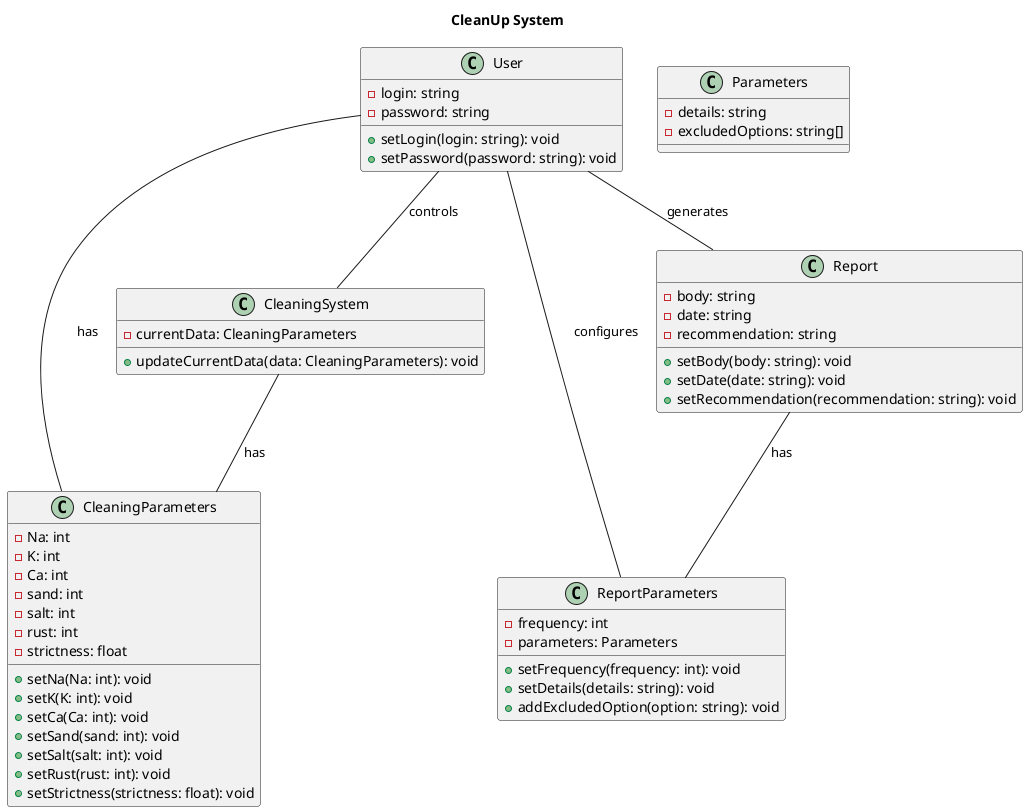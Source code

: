 @startuml

title CleanUp System

class "User" {
  -login: string
  -password: string
  +setLogin(login: string): void
  +setPassword(password: string): void
}

class "CleaningParameters" {
  -Na: int
  -K: int
  -Ca: int
  -sand: int
  -salt: int
  -rust: int
  -strictness: float
  +setNa(Na: int): void
  +setK(K: int): void
  +setCa(Ca: int): void
  +setSand(sand: int): void
  +setSalt(salt: int): void
  +setRust(rust: int): void
  +setStrictness(strictness: float): void
}

class "CleaningSystem" {
  -currentData: CleaningParameters
  +updateCurrentData(data: CleaningParameters): void
}

class "Parameters" {
    -details: string
    -excludedOptions: string[]
}

class "ReportParameters" {
  -frequency: int
  -parameters: Parameters
  +setFrequency(frequency: int): void
  +setDetails(details: string): void
  +addExcludedOption(option: string): void
}

class "Report" {
  -body: string
  -date: string
  -recommendation: string
  +setBody(body: string): void
  +setDate(date: string): void
  +setRecommendation(recommendation: string): void
}

"User" -- "CleaningParameters" : has
"User" -- "CleaningSystem" : controls
"User" -- "ReportParameters" : configures
"User" -- "Report" : generates
"CleaningSystem" -- "CleaningParameters" : has
"Report" -- "ReportParameters" : has

@enduml
